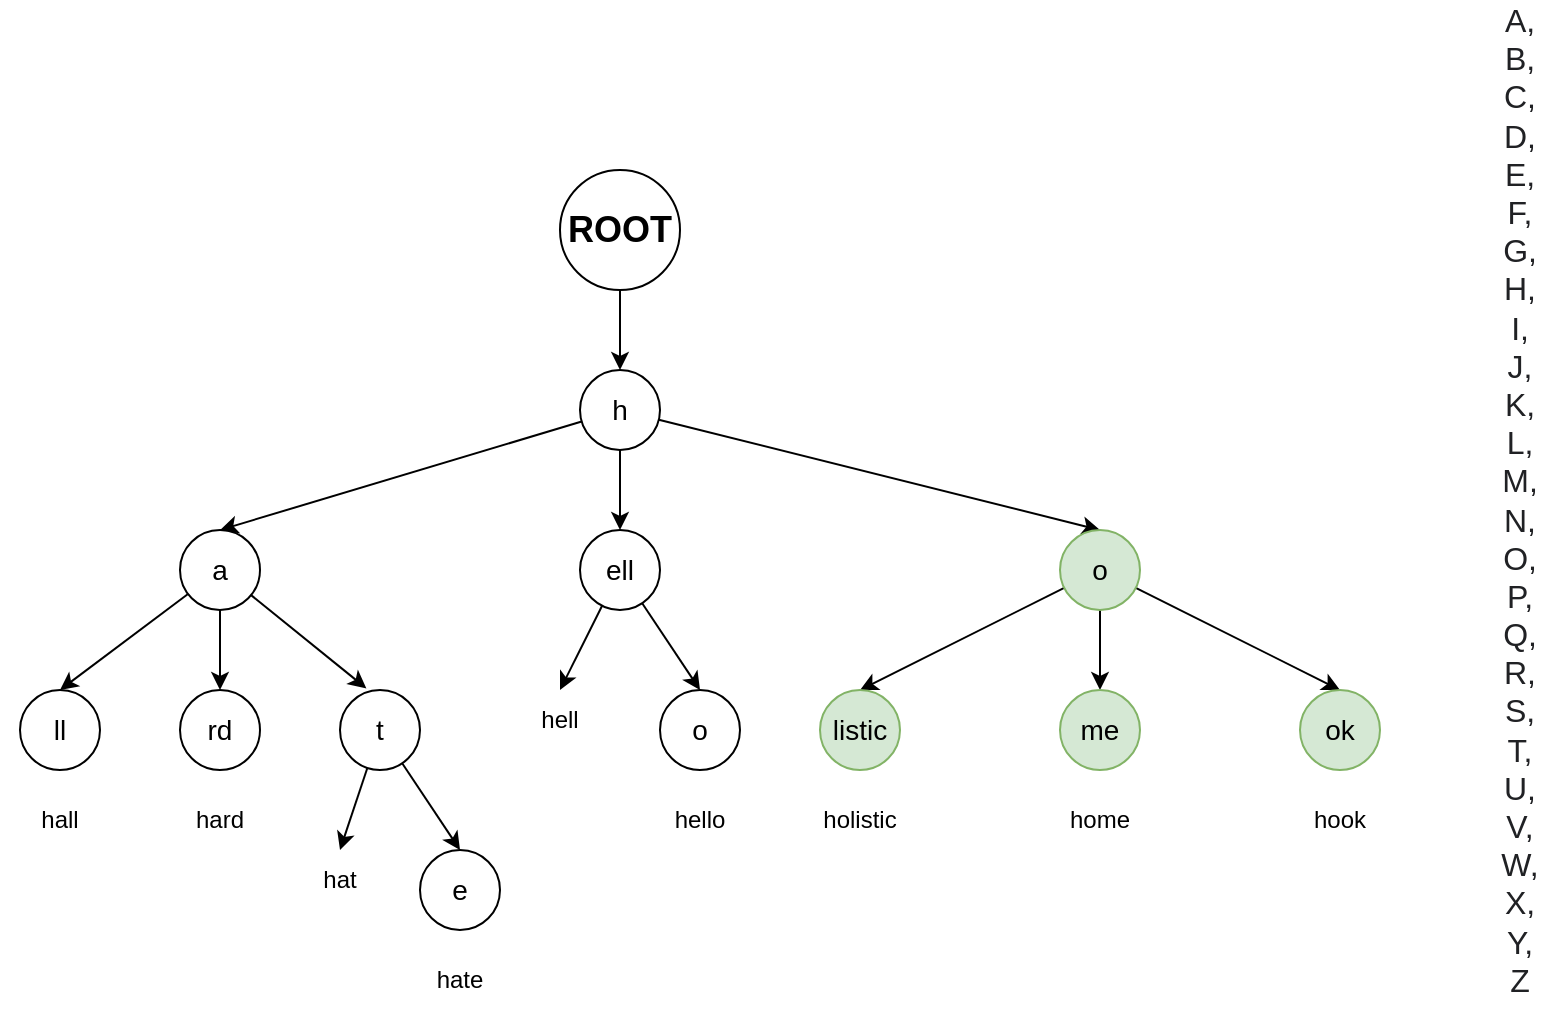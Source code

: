 <mxfile version="18.0.1" type="device"><diagram id="haRA-HjQbW8DLiiTYHPD" name="Page-1"><mxGraphModel dx="1038" dy="649" grid="1" gridSize="10" guides="1" tooltips="1" connect="1" arrows="1" fold="1" page="1" pageScale="1" pageWidth="1654" pageHeight="1169" math="0" shadow="0"><root><mxCell id="0"/><mxCell id="1" parent="0"/><mxCell id="Qas06qnebdyLXUHWS9HE-23" style="edgeStyle=none;rounded=0;orthogonalLoop=1;jettySize=auto;html=1;entryX=0.5;entryY=0;entryDx=0;entryDy=0;fontSize=14;" parent="1" source="Qas06qnebdyLXUHWS9HE-2" target="Qas06qnebdyLXUHWS9HE-22" edge="1"><mxGeometry relative="1" as="geometry"/></mxCell><mxCell id="Qas06qnebdyLXUHWS9HE-2" value="ROOT" style="ellipse;whiteSpace=wrap;html=1;aspect=fixed;fillColor=none;fontStyle=1;fontSize=18;" parent="1" vertex="1"><mxGeometry x="470" y="100" width="60" height="60" as="geometry"/></mxCell><mxCell id="Qas06qnebdyLXUHWS9HE-11" value="&lt;span style=&quot;color: rgb(32, 33, 36); font-family: arial, sans-serif; font-size: 16px; text-align: start; background-color: rgb(255, 255, 255);&quot;&gt;A, B, C, D, E, F, G, H, I, J, K, L, M, N, O, P, Q, R, S, T, U, V, W, X, Y, Z&lt;/span&gt;" style="text;html=1;strokeColor=none;fillColor=none;align=center;verticalAlign=middle;whiteSpace=wrap;rounded=0;fontSize=14;" parent="1" vertex="1"><mxGeometry x="940" y="250" width="20" height="30" as="geometry"/></mxCell><mxCell id="vpOdK6_6MpDtGd83rzVG-8" value="" style="edgeStyle=none;rounded=0;orthogonalLoop=1;jettySize=auto;html=1;entryX=0.5;entryY=0;entryDx=0;entryDy=0;" parent="1" source="Qas06qnebdyLXUHWS9HE-22" target="vpOdK6_6MpDtGd83rzVG-7" edge="1"><mxGeometry relative="1" as="geometry"/></mxCell><mxCell id="vpOdK6_6MpDtGd83rzVG-11" value="" style="edgeStyle=none;rounded=0;orthogonalLoop=1;jettySize=auto;html=1;entryX=0.5;entryY=0;entryDx=0;entryDy=0;" parent="1" source="Qas06qnebdyLXUHWS9HE-22" target="vpOdK6_6MpDtGd83rzVG-10" edge="1"><mxGeometry relative="1" as="geometry"/></mxCell><mxCell id="vpOdK6_6MpDtGd83rzVG-22" value="" style="edgeStyle=none;rounded=0;orthogonalLoop=1;jettySize=auto;html=1;entryX=0.5;entryY=0;entryDx=0;entryDy=0;" parent="1" source="Qas06qnebdyLXUHWS9HE-22" target="vpOdK6_6MpDtGd83rzVG-21" edge="1"><mxGeometry relative="1" as="geometry"/></mxCell><mxCell id="Qas06qnebdyLXUHWS9HE-22" value="h" style="ellipse;whiteSpace=wrap;html=1;aspect=fixed;fillColor=none;fontStyle=0;fontSize=14;" parent="1" vertex="1"><mxGeometry x="480" y="200" width="40" height="40" as="geometry"/></mxCell><mxCell id="vpOdK6_6MpDtGd83rzVG-15" value="" style="edgeStyle=none;rounded=0;orthogonalLoop=1;jettySize=auto;html=1;entryX=0.33;entryY=-0.02;entryDx=0;entryDy=0;entryPerimeter=0;" parent="1" source="vpOdK6_6MpDtGd83rzVG-7" target="vpOdK6_6MpDtGd83rzVG-14" edge="1"><mxGeometry relative="1" as="geometry"/></mxCell><mxCell id="vpOdK6_6MpDtGd83rzVG-19" value="" style="edgeStyle=none;rounded=0;orthogonalLoop=1;jettySize=auto;html=1;entryX=0.5;entryY=0;entryDx=0;entryDy=0;" parent="1" source="vpOdK6_6MpDtGd83rzVG-7" target="vpOdK6_6MpDtGd83rzVG-18" edge="1"><mxGeometry relative="1" as="geometry"/></mxCell><mxCell id="vpOdK6_6MpDtGd83rzVG-32" value="" style="edgeStyle=none;rounded=0;orthogonalLoop=1;jettySize=auto;html=1;entryX=0.5;entryY=0;entryDx=0;entryDy=0;" parent="1" source="vpOdK6_6MpDtGd83rzVG-7" target="vpOdK6_6MpDtGd83rzVG-31" edge="1"><mxGeometry relative="1" as="geometry"/></mxCell><mxCell id="vpOdK6_6MpDtGd83rzVG-7" value="a" style="ellipse;whiteSpace=wrap;html=1;aspect=fixed;fillColor=none;fontStyle=0;fontSize=14;" parent="1" vertex="1"><mxGeometry x="280" y="280" width="40" height="40" as="geometry"/></mxCell><mxCell id="vpOdK6_6MpDtGd83rzVG-28" value="" style="edgeStyle=none;rounded=0;orthogonalLoop=1;jettySize=auto;html=1;entryX=0.5;entryY=0;entryDx=0;entryDy=0;" parent="1" source="vpOdK6_6MpDtGd83rzVG-10" target="vpOdK6_6MpDtGd83rzVG-27" edge="1"><mxGeometry relative="1" as="geometry"/></mxCell><mxCell id="vpOdK6_6MpDtGd83rzVG-30" value="" style="edgeStyle=none;rounded=0;orthogonalLoop=1;jettySize=auto;html=1;entryX=0.5;entryY=0;entryDx=0;entryDy=0;" parent="1" source="vpOdK6_6MpDtGd83rzVG-10" target="vpOdK6_6MpDtGd83rzVG-37" edge="1"><mxGeometry relative="1" as="geometry"><mxPoint x="468.944" y="362.111" as="targetPoint"/></mxGeometry></mxCell><mxCell id="vpOdK6_6MpDtGd83rzVG-10" value="ell" style="ellipse;whiteSpace=wrap;html=1;aspect=fixed;fillColor=none;fontStyle=0;fontSize=14;" parent="1" vertex="1"><mxGeometry x="480" y="280" width="40" height="40" as="geometry"/></mxCell><mxCell id="vpOdK6_6MpDtGd83rzVG-17" value="" style="edgeStyle=none;rounded=0;orthogonalLoop=1;jettySize=auto;html=1;entryX=0.5;entryY=0;entryDx=0;entryDy=0;" parent="1" source="vpOdK6_6MpDtGd83rzVG-14" target="vpOdK6_6MpDtGd83rzVG-16" edge="1"><mxGeometry relative="1" as="geometry"/></mxCell><mxCell id="vpOdK6_6MpDtGd83rzVG-20" style="edgeStyle=none;rounded=0;orthogonalLoop=1;jettySize=auto;html=1;entryX=0.5;entryY=0;entryDx=0;entryDy=0;" parent="1" source="vpOdK6_6MpDtGd83rzVG-14" target="vpOdK6_6MpDtGd83rzVG-35" edge="1"><mxGeometry relative="1" as="geometry"><mxPoint x="360" y="440" as="targetPoint"/></mxGeometry></mxCell><mxCell id="vpOdK6_6MpDtGd83rzVG-14" value="t" style="ellipse;whiteSpace=wrap;html=1;aspect=fixed;fillColor=none;fontStyle=0;fontSize=14;" parent="1" vertex="1"><mxGeometry x="360" y="360" width="40" height="40" as="geometry"/></mxCell><mxCell id="vpOdK6_6MpDtGd83rzVG-16" value="e" style="ellipse;whiteSpace=wrap;html=1;aspect=fixed;fillColor=none;fontStyle=0;fontSize=14;" parent="1" vertex="1"><mxGeometry x="400" y="440" width="40" height="40" as="geometry"/></mxCell><mxCell id="vpOdK6_6MpDtGd83rzVG-18" value="ll" style="ellipse;whiteSpace=wrap;html=1;aspect=fixed;fillColor=none;fontStyle=0;fontSize=14;" parent="1" vertex="1"><mxGeometry x="200" y="360" width="40" height="40" as="geometry"/></mxCell><mxCell id="-ZHwsjayUhz4h4XXa-vt-2" value="" style="rounded=0;orthogonalLoop=1;jettySize=auto;html=1;entryX=0.5;entryY=0;entryDx=0;entryDy=0;" parent="1" source="vpOdK6_6MpDtGd83rzVG-21" target="-ZHwsjayUhz4h4XXa-vt-1" edge="1"><mxGeometry relative="1" as="geometry"/></mxCell><mxCell id="-ZHwsjayUhz4h4XXa-vt-4" value="" style="edgeStyle=none;rounded=0;orthogonalLoop=1;jettySize=auto;html=1;" parent="1" source="vpOdK6_6MpDtGd83rzVG-21" target="-ZHwsjayUhz4h4XXa-vt-3" edge="1"><mxGeometry relative="1" as="geometry"/></mxCell><mxCell id="iPdsvzZNNoiqlTS3n1XI-2" value="" style="rounded=0;orthogonalLoop=1;jettySize=auto;html=1;entryX=0.5;entryY=0;entryDx=0;entryDy=0;" edge="1" parent="1" source="vpOdK6_6MpDtGd83rzVG-21" target="iPdsvzZNNoiqlTS3n1XI-1"><mxGeometry relative="1" as="geometry"/></mxCell><mxCell id="vpOdK6_6MpDtGd83rzVG-21" value="o" style="ellipse;whiteSpace=wrap;html=1;aspect=fixed;fillColor=#d5e8d4;fontStyle=0;fontSize=14;strokeColor=#82b366;" parent="1" vertex="1"><mxGeometry x="720" y="280" width="40" height="40" as="geometry"/></mxCell><mxCell id="vpOdK6_6MpDtGd83rzVG-27" value="o" style="ellipse;whiteSpace=wrap;html=1;aspect=fixed;fillColor=none;fontStyle=0;fontSize=14;" parent="1" vertex="1"><mxGeometry x="520" y="360" width="40" height="40" as="geometry"/></mxCell><mxCell id="vpOdK6_6MpDtGd83rzVG-31" value="rd" style="ellipse;whiteSpace=wrap;html=1;aspect=fixed;fillColor=none;fontStyle=0;fontSize=14;" parent="1" vertex="1"><mxGeometry x="280" y="360" width="40" height="40" as="geometry"/></mxCell><mxCell id="vpOdK6_6MpDtGd83rzVG-33" value="hall" style="text;html=1;strokeColor=none;fillColor=none;align=center;verticalAlign=middle;whiteSpace=wrap;rounded=0;" parent="1" vertex="1"><mxGeometry x="190" y="410" width="60" height="30" as="geometry"/></mxCell><mxCell id="vpOdK6_6MpDtGd83rzVG-34" value="hard" style="text;html=1;strokeColor=none;fillColor=none;align=center;verticalAlign=middle;whiteSpace=wrap;rounded=0;" parent="1" vertex="1"><mxGeometry x="270" y="410" width="60" height="30" as="geometry"/></mxCell><mxCell id="vpOdK6_6MpDtGd83rzVG-35" value="hat" style="text;html=1;strokeColor=none;fillColor=none;align=center;verticalAlign=middle;whiteSpace=wrap;rounded=0;" parent="1" vertex="1"><mxGeometry x="330" y="440" width="60" height="30" as="geometry"/></mxCell><mxCell id="vpOdK6_6MpDtGd83rzVG-36" value="hate" style="text;html=1;strokeColor=none;fillColor=none;align=center;verticalAlign=middle;whiteSpace=wrap;rounded=0;" parent="1" vertex="1"><mxGeometry x="390" y="490" width="60" height="30" as="geometry"/></mxCell><mxCell id="vpOdK6_6MpDtGd83rzVG-37" value="hell" style="text;html=1;strokeColor=none;fillColor=none;align=center;verticalAlign=middle;whiteSpace=wrap;rounded=0;" parent="1" vertex="1"><mxGeometry x="440" y="360" width="60" height="30" as="geometry"/></mxCell><mxCell id="vpOdK6_6MpDtGd83rzVG-38" value="hello" style="text;html=1;strokeColor=none;fillColor=none;align=center;verticalAlign=middle;whiteSpace=wrap;rounded=0;" parent="1" vertex="1"><mxGeometry x="510" y="410" width="60" height="30" as="geometry"/></mxCell><mxCell id="-ZHwsjayUhz4h4XXa-vt-1" value="ok" style="ellipse;whiteSpace=wrap;html=1;aspect=fixed;fillColor=#d5e8d4;fontStyle=0;fontSize=14;strokeColor=#82b366;" parent="1" vertex="1"><mxGeometry x="840" y="360" width="40" height="40" as="geometry"/></mxCell><mxCell id="-ZHwsjayUhz4h4XXa-vt-3" value="me" style="ellipse;whiteSpace=wrap;html=1;aspect=fixed;fillColor=#d5e8d4;fontStyle=0;fontSize=14;strokeColor=#82b366;" parent="1" vertex="1"><mxGeometry x="720" y="360" width="40" height="40" as="geometry"/></mxCell><mxCell id="-ZHwsjayUhz4h4XXa-vt-5" value="home" style="text;html=1;strokeColor=none;fillColor=none;align=center;verticalAlign=middle;whiteSpace=wrap;rounded=0;" parent="1" vertex="1"><mxGeometry x="710" y="410" width="60" height="30" as="geometry"/></mxCell><mxCell id="-ZHwsjayUhz4h4XXa-vt-6" value="hook" style="text;html=1;strokeColor=none;fillColor=none;align=center;verticalAlign=middle;whiteSpace=wrap;rounded=0;" parent="1" vertex="1"><mxGeometry x="830" y="410" width="60" height="30" as="geometry"/></mxCell><mxCell id="iPdsvzZNNoiqlTS3n1XI-1" value="listic" style="ellipse;whiteSpace=wrap;html=1;aspect=fixed;fillColor=#d5e8d4;fontStyle=0;fontSize=14;strokeColor=#82b366;" vertex="1" parent="1"><mxGeometry x="600" y="360" width="40" height="40" as="geometry"/></mxCell><mxCell id="iPdsvzZNNoiqlTS3n1XI-3" value="holistic" style="text;html=1;strokeColor=none;fillColor=none;align=center;verticalAlign=middle;whiteSpace=wrap;rounded=0;" vertex="1" parent="1"><mxGeometry x="590" y="410" width="60" height="30" as="geometry"/></mxCell></root></mxGraphModel></diagram></mxfile>